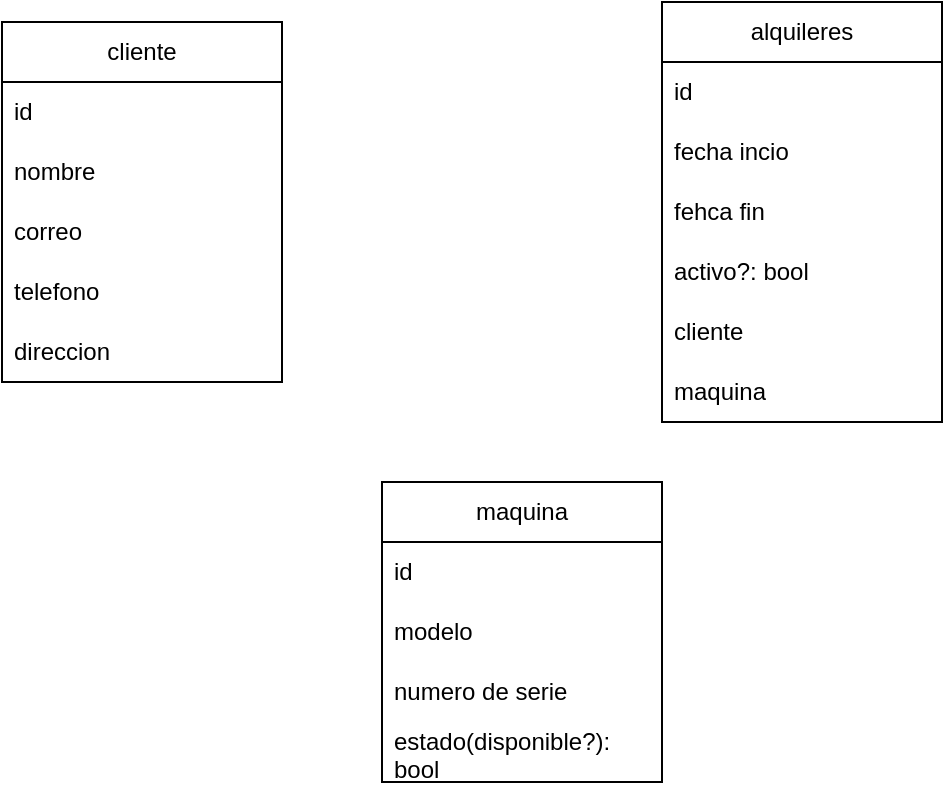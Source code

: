 <mxfile version="24.7.17" pages="2">
  <diagram id="85Qs7Oj1r4-N9dxklP_D" name="concept">
    <mxGraphModel dx="1434" dy="836" grid="1" gridSize="10" guides="1" tooltips="1" connect="1" arrows="1" fold="1" page="1" pageScale="1" pageWidth="827" pageHeight="1169" math="0" shadow="0">
      <root>
        <mxCell id="0" />
        <mxCell id="1" parent="0" />
        <mxCell id="wAeUGZRlJtKa3pA3XOyw-1" value="cliente" style="swimlane;fontStyle=0;childLayout=stackLayout;horizontal=1;startSize=30;horizontalStack=0;resizeParent=1;resizeParentMax=0;resizeLast=0;collapsible=1;marginBottom=0;whiteSpace=wrap;html=1;" parent="1" vertex="1">
          <mxGeometry x="40" y="180" width="140" height="180" as="geometry" />
        </mxCell>
        <mxCell id="wAeUGZRlJtKa3pA3XOyw-2" value="id" style="text;strokeColor=none;fillColor=none;align=left;verticalAlign=middle;spacingLeft=4;spacingRight=4;overflow=hidden;points=[[0,0.5],[1,0.5]];portConstraint=eastwest;rotatable=0;whiteSpace=wrap;html=1;" parent="wAeUGZRlJtKa3pA3XOyw-1" vertex="1">
          <mxGeometry y="30" width="140" height="30" as="geometry" />
        </mxCell>
        <mxCell id="wAeUGZRlJtKa3pA3XOyw-3" value="nombre" style="text;strokeColor=none;fillColor=none;align=left;verticalAlign=middle;spacingLeft=4;spacingRight=4;overflow=hidden;points=[[0,0.5],[1,0.5]];portConstraint=eastwest;rotatable=0;whiteSpace=wrap;html=1;" parent="wAeUGZRlJtKa3pA3XOyw-1" vertex="1">
          <mxGeometry y="60" width="140" height="30" as="geometry" />
        </mxCell>
        <mxCell id="wAeUGZRlJtKa3pA3XOyw-6" value="correo" style="text;strokeColor=none;fillColor=none;align=left;verticalAlign=middle;spacingLeft=4;spacingRight=4;overflow=hidden;points=[[0,0.5],[1,0.5]];portConstraint=eastwest;rotatable=0;whiteSpace=wrap;html=1;" parent="wAeUGZRlJtKa3pA3XOyw-1" vertex="1">
          <mxGeometry y="90" width="140" height="30" as="geometry" />
        </mxCell>
        <mxCell id="wAeUGZRlJtKa3pA3XOyw-7" value="telefono" style="text;strokeColor=none;fillColor=none;align=left;verticalAlign=middle;spacingLeft=4;spacingRight=4;overflow=hidden;points=[[0,0.5],[1,0.5]];portConstraint=eastwest;rotatable=0;whiteSpace=wrap;html=1;" parent="wAeUGZRlJtKa3pA3XOyw-1" vertex="1">
          <mxGeometry y="120" width="140" height="30" as="geometry" />
        </mxCell>
        <mxCell id="wAeUGZRlJtKa3pA3XOyw-4" value="direccion" style="text;strokeColor=none;fillColor=none;align=left;verticalAlign=middle;spacingLeft=4;spacingRight=4;overflow=hidden;points=[[0,0.5],[1,0.5]];portConstraint=eastwest;rotatable=0;whiteSpace=wrap;html=1;" parent="wAeUGZRlJtKa3pA3XOyw-1" vertex="1">
          <mxGeometry y="150" width="140" height="30" as="geometry" />
        </mxCell>
        <mxCell id="wAeUGZRlJtKa3pA3XOyw-8" value="maquina" style="swimlane;fontStyle=0;childLayout=stackLayout;horizontal=1;startSize=30;horizontalStack=0;resizeParent=1;resizeParentMax=0;resizeLast=0;collapsible=1;marginBottom=0;whiteSpace=wrap;html=1;" parent="1" vertex="1">
          <mxGeometry x="230" y="410" width="140" height="150" as="geometry" />
        </mxCell>
        <mxCell id="wAeUGZRlJtKa3pA3XOyw-10" value="id" style="text;strokeColor=none;fillColor=none;align=left;verticalAlign=middle;spacingLeft=4;spacingRight=4;overflow=hidden;points=[[0,0.5],[1,0.5]];portConstraint=eastwest;rotatable=0;whiteSpace=wrap;html=1;" parent="wAeUGZRlJtKa3pA3XOyw-8" vertex="1">
          <mxGeometry y="30" width="140" height="30" as="geometry" />
        </mxCell>
        <mxCell id="wAeUGZRlJtKa3pA3XOyw-9" value="modelo" style="text;strokeColor=none;fillColor=none;align=left;verticalAlign=middle;spacingLeft=4;spacingRight=4;overflow=hidden;points=[[0,0.5],[1,0.5]];portConstraint=eastwest;rotatable=0;whiteSpace=wrap;html=1;" parent="wAeUGZRlJtKa3pA3XOyw-8" vertex="1">
          <mxGeometry y="60" width="140" height="30" as="geometry" />
        </mxCell>
        <mxCell id="wAeUGZRlJtKa3pA3XOyw-11" value="numero de serie" style="text;strokeColor=none;fillColor=none;align=left;verticalAlign=middle;spacingLeft=4;spacingRight=4;overflow=hidden;points=[[0,0.5],[1,0.5]];portConstraint=eastwest;rotatable=0;whiteSpace=wrap;html=1;" parent="wAeUGZRlJtKa3pA3XOyw-8" vertex="1">
          <mxGeometry y="90" width="140" height="30" as="geometry" />
        </mxCell>
        <mxCell id="wAeUGZRlJtKa3pA3XOyw-12" value="estado(disponible?): bool" style="text;strokeColor=none;fillColor=none;align=left;verticalAlign=middle;spacingLeft=4;spacingRight=4;overflow=hidden;points=[[0,0.5],[1,0.5]];portConstraint=eastwest;rotatable=0;whiteSpace=wrap;html=1;" parent="wAeUGZRlJtKa3pA3XOyw-8" vertex="1">
          <mxGeometry y="120" width="140" height="30" as="geometry" />
        </mxCell>
        <mxCell id="wAeUGZRlJtKa3pA3XOyw-13" value="alquileres" style="swimlane;fontStyle=0;childLayout=stackLayout;horizontal=1;startSize=30;horizontalStack=0;resizeParent=1;resizeParentMax=0;resizeLast=0;collapsible=1;marginBottom=0;whiteSpace=wrap;html=1;" parent="1" vertex="1">
          <mxGeometry x="370" y="170" width="140" height="210" as="geometry" />
        </mxCell>
        <mxCell id="wAeUGZRlJtKa3pA3XOyw-14" value="id" style="text;strokeColor=none;fillColor=none;align=left;verticalAlign=middle;spacingLeft=4;spacingRight=4;overflow=hidden;points=[[0,0.5],[1,0.5]];portConstraint=eastwest;rotatable=0;whiteSpace=wrap;html=1;" parent="wAeUGZRlJtKa3pA3XOyw-13" vertex="1">
          <mxGeometry y="30" width="140" height="30" as="geometry" />
        </mxCell>
        <mxCell id="wAeUGZRlJtKa3pA3XOyw-15" value="fecha incio" style="text;strokeColor=none;fillColor=none;align=left;verticalAlign=middle;spacingLeft=4;spacingRight=4;overflow=hidden;points=[[0,0.5],[1,0.5]];portConstraint=eastwest;rotatable=0;whiteSpace=wrap;html=1;" parent="wAeUGZRlJtKa3pA3XOyw-13" vertex="1">
          <mxGeometry y="60" width="140" height="30" as="geometry" />
        </mxCell>
        <mxCell id="wAeUGZRlJtKa3pA3XOyw-16" value="fehca fin" style="text;strokeColor=none;fillColor=none;align=left;verticalAlign=middle;spacingLeft=4;spacingRight=4;overflow=hidden;points=[[0,0.5],[1,0.5]];portConstraint=eastwest;rotatable=0;whiteSpace=wrap;html=1;" parent="wAeUGZRlJtKa3pA3XOyw-13" vertex="1">
          <mxGeometry y="90" width="140" height="30" as="geometry" />
        </mxCell>
        <mxCell id="wAeUGZRlJtKa3pA3XOyw-17" value="activo?: bool" style="text;strokeColor=none;fillColor=none;align=left;verticalAlign=middle;spacingLeft=4;spacingRight=4;overflow=hidden;points=[[0,0.5],[1,0.5]];portConstraint=eastwest;rotatable=0;whiteSpace=wrap;html=1;" parent="wAeUGZRlJtKa3pA3XOyw-13" vertex="1">
          <mxGeometry y="120" width="140" height="30" as="geometry" />
        </mxCell>
        <mxCell id="gxYWhkmnWq7HNp0WF8Wh-1" value="cliente" style="text;strokeColor=none;fillColor=none;align=left;verticalAlign=middle;spacingLeft=4;spacingRight=4;overflow=hidden;points=[[0,0.5],[1,0.5]];portConstraint=eastwest;rotatable=0;whiteSpace=wrap;html=1;" parent="wAeUGZRlJtKa3pA3XOyw-13" vertex="1">
          <mxGeometry y="150" width="140" height="30" as="geometry" />
        </mxCell>
        <mxCell id="gxYWhkmnWq7HNp0WF8Wh-2" value="maquina" style="text;strokeColor=none;fillColor=none;align=left;verticalAlign=middle;spacingLeft=4;spacingRight=4;overflow=hidden;points=[[0,0.5],[1,0.5]];portConstraint=eastwest;rotatable=0;whiteSpace=wrap;html=1;" parent="wAeUGZRlJtKa3pA3XOyw-13" vertex="1">
          <mxGeometry y="180" width="140" height="30" as="geometry" />
        </mxCell>
      </root>
    </mxGraphModel>
  </diagram>
  <diagram name="ER" id="xEFXrKdFXTjwjP7BNIGI">
    <mxGraphModel dx="1434" dy="836" grid="1" gridSize="10" guides="1" tooltips="1" connect="1" arrows="1" fold="1" page="1" pageScale="1" pageWidth="827" pageHeight="1169" math="0" shadow="0">
      <root>
        <mxCell id="0" />
        <mxCell id="1" parent="0" />
        <mxCell id="rBJrz6XOcrO4iMCXBuOI-1" value="clients" style="shape=table;startSize=30;container=1;collapsible=1;childLayout=tableLayout;fixedRows=1;rowLines=0;fontStyle=1;align=center;resizeLast=1;html=1;" parent="1" vertex="1">
          <mxGeometry x="60" y="150" width="320" height="180" as="geometry" />
        </mxCell>
        <mxCell id="rBJrz6XOcrO4iMCXBuOI-2" value="" style="shape=tableRow;horizontal=0;startSize=0;swimlaneHead=0;swimlaneBody=0;fillColor=none;collapsible=0;dropTarget=0;points=[[0,0.5],[1,0.5]];portConstraint=eastwest;top=0;left=0;right=0;bottom=1;" parent="rBJrz6XOcrO4iMCXBuOI-1" vertex="1">
          <mxGeometry y="30" width="320" height="30" as="geometry" />
        </mxCell>
        <mxCell id="rBJrz6XOcrO4iMCXBuOI-3" value="PK" style="shape=partialRectangle;connectable=0;fillColor=none;top=0;left=0;bottom=0;right=0;fontStyle=1;overflow=hidden;whiteSpace=wrap;html=1;" parent="rBJrz6XOcrO4iMCXBuOI-2" vertex="1">
          <mxGeometry width="30" height="30" as="geometry">
            <mxRectangle width="30" height="30" as="alternateBounds" />
          </mxGeometry>
        </mxCell>
        <mxCell id="rBJrz6XOcrO4iMCXBuOI-4" value="id : UNSIGNED INT UNIQUE NOTNULL" style="shape=partialRectangle;connectable=0;fillColor=none;top=0;left=0;bottom=0;right=0;align=left;spacingLeft=6;fontStyle=5;overflow=hidden;whiteSpace=wrap;html=1;" parent="rBJrz6XOcrO4iMCXBuOI-2" vertex="1">
          <mxGeometry x="30" width="290" height="30" as="geometry">
            <mxRectangle width="290" height="30" as="alternateBounds" />
          </mxGeometry>
        </mxCell>
        <mxCell id="rBJrz6XOcrO4iMCXBuOI-5" value="" style="shape=tableRow;horizontal=0;startSize=0;swimlaneHead=0;swimlaneBody=0;fillColor=none;collapsible=0;dropTarget=0;points=[[0,0.5],[1,0.5]];portConstraint=eastwest;top=0;left=0;right=0;bottom=0;" parent="rBJrz6XOcrO4iMCXBuOI-1" vertex="1">
          <mxGeometry y="60" width="320" height="30" as="geometry" />
        </mxCell>
        <mxCell id="rBJrz6XOcrO4iMCXBuOI-6" value="" style="shape=partialRectangle;connectable=0;fillColor=none;top=0;left=0;bottom=0;right=0;editable=1;overflow=hidden;whiteSpace=wrap;html=1;" parent="rBJrz6XOcrO4iMCXBuOI-5" vertex="1">
          <mxGeometry width="30" height="30" as="geometry">
            <mxRectangle width="30" height="30" as="alternateBounds" />
          </mxGeometry>
        </mxCell>
        <mxCell id="rBJrz6XOcrO4iMCXBuOI-7" value="name: VARCHAR(255)" style="shape=partialRectangle;connectable=0;fillColor=none;top=0;left=0;bottom=0;right=0;align=left;spacingLeft=6;overflow=hidden;whiteSpace=wrap;html=1;" parent="rBJrz6XOcrO4iMCXBuOI-5" vertex="1">
          <mxGeometry x="30" width="290" height="30" as="geometry">
            <mxRectangle width="290" height="30" as="alternateBounds" />
          </mxGeometry>
        </mxCell>
        <mxCell id="zO1HgJrgr9DRvpytnJjN-20" value="" style="shape=tableRow;horizontal=0;startSize=0;swimlaneHead=0;swimlaneBody=0;fillColor=none;collapsible=0;dropTarget=0;points=[[0,0.5],[1,0.5]];portConstraint=eastwest;top=0;left=0;right=0;bottom=0;" parent="rBJrz6XOcrO4iMCXBuOI-1" vertex="1">
          <mxGeometry y="90" width="320" height="30" as="geometry" />
        </mxCell>
        <mxCell id="zO1HgJrgr9DRvpytnJjN-21" value="" style="shape=partialRectangle;connectable=0;fillColor=none;top=0;left=0;bottom=0;right=0;editable=1;overflow=hidden;whiteSpace=wrap;html=1;" parent="zO1HgJrgr9DRvpytnJjN-20" vertex="1">
          <mxGeometry width="30" height="30" as="geometry">
            <mxRectangle width="30" height="30" as="alternateBounds" />
          </mxGeometry>
        </mxCell>
        <mxCell id="zO1HgJrgr9DRvpytnJjN-22" value="last_name: VARCHAR(255)" style="shape=partialRectangle;connectable=0;fillColor=none;top=0;left=0;bottom=0;right=0;align=left;spacingLeft=6;overflow=hidden;whiteSpace=wrap;html=1;" parent="zO1HgJrgr9DRvpytnJjN-20" vertex="1">
          <mxGeometry x="30" width="290" height="30" as="geometry">
            <mxRectangle width="290" height="30" as="alternateBounds" />
          </mxGeometry>
        </mxCell>
        <mxCell id="rBJrz6XOcrO4iMCXBuOI-8" value="" style="shape=tableRow;horizontal=0;startSize=0;swimlaneHead=0;swimlaneBody=0;fillColor=none;collapsible=0;dropTarget=0;points=[[0,0.5],[1,0.5]];portConstraint=eastwest;top=0;left=0;right=0;bottom=0;" parent="rBJrz6XOcrO4iMCXBuOI-1" vertex="1">
          <mxGeometry y="120" width="320" height="30" as="geometry" />
        </mxCell>
        <mxCell id="rBJrz6XOcrO4iMCXBuOI-9" value="" style="shape=partialRectangle;connectable=0;fillColor=none;top=0;left=0;bottom=0;right=0;editable=1;overflow=hidden;whiteSpace=wrap;html=1;" parent="rBJrz6XOcrO4iMCXBuOI-8" vertex="1">
          <mxGeometry width="30" height="30" as="geometry">
            <mxRectangle width="30" height="30" as="alternateBounds" />
          </mxGeometry>
        </mxCell>
        <mxCell id="rBJrz6XOcrO4iMCXBuOI-10" value="email:&amp;nbsp;&amp;nbsp;VARCHAR(255) UNIQUE" style="shape=partialRectangle;connectable=0;fillColor=none;top=0;left=0;bottom=0;right=0;align=left;spacingLeft=6;overflow=hidden;whiteSpace=wrap;html=1;" parent="rBJrz6XOcrO4iMCXBuOI-8" vertex="1">
          <mxGeometry x="30" width="290" height="30" as="geometry">
            <mxRectangle width="290" height="30" as="alternateBounds" />
          </mxGeometry>
        </mxCell>
        <mxCell id="rBJrz6XOcrO4iMCXBuOI-11" value="" style="shape=tableRow;horizontal=0;startSize=0;swimlaneHead=0;swimlaneBody=0;fillColor=none;collapsible=0;dropTarget=0;points=[[0,0.5],[1,0.5]];portConstraint=eastwest;top=0;left=0;right=0;bottom=0;" parent="rBJrz6XOcrO4iMCXBuOI-1" vertex="1">
          <mxGeometry y="150" width="320" height="30" as="geometry" />
        </mxCell>
        <mxCell id="rBJrz6XOcrO4iMCXBuOI-12" value="" style="shape=partialRectangle;connectable=0;fillColor=none;top=0;left=0;bottom=0;right=0;editable=1;overflow=hidden;whiteSpace=wrap;html=1;" parent="rBJrz6XOcrO4iMCXBuOI-11" vertex="1">
          <mxGeometry width="30" height="30" as="geometry">
            <mxRectangle width="30" height="30" as="alternateBounds" />
          </mxGeometry>
        </mxCell>
        <mxCell id="rBJrz6XOcrO4iMCXBuOI-13" value="dir: VARCHAR(255)" style="shape=partialRectangle;connectable=0;fillColor=none;top=0;left=0;bottom=0;right=0;align=left;spacingLeft=6;overflow=hidden;whiteSpace=wrap;html=1;" parent="rBJrz6XOcrO4iMCXBuOI-11" vertex="1">
          <mxGeometry x="30" width="290" height="30" as="geometry">
            <mxRectangle width="290" height="30" as="alternateBounds" />
          </mxGeometry>
        </mxCell>
        <mxCell id="zO1HgJrgr9DRvpytnJjN-29" value="machines" style="shape=table;startSize=30;container=1;collapsible=1;childLayout=tableLayout;fixedRows=1;rowLines=0;fontStyle=1;align=center;resizeLast=1;html=1;" parent="1" vertex="1">
          <mxGeometry x="60" y="460" width="320" height="150" as="geometry" />
        </mxCell>
        <mxCell id="zO1HgJrgr9DRvpytnJjN-30" value="" style="shape=tableRow;horizontal=0;startSize=0;swimlaneHead=0;swimlaneBody=0;fillColor=none;collapsible=0;dropTarget=0;points=[[0,0.5],[1,0.5]];portConstraint=eastwest;top=0;left=0;right=0;bottom=1;" parent="zO1HgJrgr9DRvpytnJjN-29" vertex="1">
          <mxGeometry y="30" width="320" height="30" as="geometry" />
        </mxCell>
        <mxCell id="zO1HgJrgr9DRvpytnJjN-31" value="PK" style="shape=partialRectangle;connectable=0;fillColor=none;top=0;left=0;bottom=0;right=0;fontStyle=1;overflow=hidden;whiteSpace=wrap;html=1;" parent="zO1HgJrgr9DRvpytnJjN-30" vertex="1">
          <mxGeometry width="30" height="30" as="geometry">
            <mxRectangle width="30" height="30" as="alternateBounds" />
          </mxGeometry>
        </mxCell>
        <mxCell id="zO1HgJrgr9DRvpytnJjN-32" value="id : UNSIGNED INT UNIQUE NOTNULL" style="shape=partialRectangle;connectable=0;fillColor=none;top=0;left=0;bottom=0;right=0;align=left;spacingLeft=6;fontStyle=5;overflow=hidden;whiteSpace=wrap;html=1;" parent="zO1HgJrgr9DRvpytnJjN-30" vertex="1">
          <mxGeometry x="30" width="290" height="30" as="geometry">
            <mxRectangle width="290" height="30" as="alternateBounds" />
          </mxGeometry>
        </mxCell>
        <mxCell id="zO1HgJrgr9DRvpytnJjN-33" value="" style="shape=tableRow;horizontal=0;startSize=0;swimlaneHead=0;swimlaneBody=0;fillColor=none;collapsible=0;dropTarget=0;points=[[0,0.5],[1,0.5]];portConstraint=eastwest;top=0;left=0;right=0;bottom=0;" parent="zO1HgJrgr9DRvpytnJjN-29" vertex="1">
          <mxGeometry y="60" width="320" height="30" as="geometry" />
        </mxCell>
        <mxCell id="zO1HgJrgr9DRvpytnJjN-34" value="" style="shape=partialRectangle;connectable=0;fillColor=none;top=0;left=0;bottom=0;right=0;editable=1;overflow=hidden;whiteSpace=wrap;html=1;" parent="zO1HgJrgr9DRvpytnJjN-33" vertex="1">
          <mxGeometry width="30" height="30" as="geometry">
            <mxRectangle width="30" height="30" as="alternateBounds" />
          </mxGeometry>
        </mxCell>
        <mxCell id="zO1HgJrgr9DRvpytnJjN-35" value="model: VARCHAR(255)" style="shape=partialRectangle;connectable=0;fillColor=none;top=0;left=0;bottom=0;right=0;align=left;spacingLeft=6;overflow=hidden;whiteSpace=wrap;html=1;" parent="zO1HgJrgr9DRvpytnJjN-33" vertex="1">
          <mxGeometry x="30" width="290" height="30" as="geometry">
            <mxRectangle width="290" height="30" as="alternateBounds" />
          </mxGeometry>
        </mxCell>
        <mxCell id="zO1HgJrgr9DRvpytnJjN-36" value="" style="shape=tableRow;horizontal=0;startSize=0;swimlaneHead=0;swimlaneBody=0;fillColor=none;collapsible=0;dropTarget=0;points=[[0,0.5],[1,0.5]];portConstraint=eastwest;top=0;left=0;right=0;bottom=0;" parent="zO1HgJrgr9DRvpytnJjN-29" vertex="1">
          <mxGeometry y="90" width="320" height="30" as="geometry" />
        </mxCell>
        <mxCell id="zO1HgJrgr9DRvpytnJjN-37" value="" style="shape=partialRectangle;connectable=0;fillColor=none;top=0;left=0;bottom=0;right=0;editable=1;overflow=hidden;whiteSpace=wrap;html=1;" parent="zO1HgJrgr9DRvpytnJjN-36" vertex="1">
          <mxGeometry width="30" height="30" as="geometry">
            <mxRectangle width="30" height="30" as="alternateBounds" />
          </mxGeometry>
        </mxCell>
        <mxCell id="zO1HgJrgr9DRvpytnJjN-38" value="sn:VARCHAR(255) UNIQUE" style="shape=partialRectangle;connectable=0;fillColor=none;top=0;left=0;bottom=0;right=0;align=left;spacingLeft=6;overflow=hidden;whiteSpace=wrap;html=1;" parent="zO1HgJrgr9DRvpytnJjN-36" vertex="1">
          <mxGeometry x="30" width="290" height="30" as="geometry">
            <mxRectangle width="290" height="30" as="alternateBounds" />
          </mxGeometry>
        </mxCell>
        <mxCell id="zO1HgJrgr9DRvpytnJjN-39" value="" style="shape=tableRow;horizontal=0;startSize=0;swimlaneHead=0;swimlaneBody=0;fillColor=none;collapsible=0;dropTarget=0;points=[[0,0.5],[1,0.5]];portConstraint=eastwest;top=0;left=0;right=0;bottom=0;" parent="zO1HgJrgr9DRvpytnJjN-29" vertex="1">
          <mxGeometry y="120" width="320" height="30" as="geometry" />
        </mxCell>
        <mxCell id="zO1HgJrgr9DRvpytnJjN-40" value="" style="shape=partialRectangle;connectable=0;fillColor=none;top=0;left=0;bottom=0;right=0;editable=1;overflow=hidden;whiteSpace=wrap;html=1;" parent="zO1HgJrgr9DRvpytnJjN-39" vertex="1">
          <mxGeometry width="30" height="30" as="geometry">
            <mxRectangle width="30" height="30" as="alternateBounds" />
          </mxGeometry>
        </mxCell>
        <mxCell id="zO1HgJrgr9DRvpytnJjN-41" value="state: boolean" style="shape=partialRectangle;connectable=0;fillColor=none;top=0;left=0;bottom=0;right=0;align=left;spacingLeft=6;overflow=hidden;whiteSpace=wrap;html=1;" parent="zO1HgJrgr9DRvpytnJjN-39" vertex="1">
          <mxGeometry x="30" width="290" height="30" as="geometry">
            <mxRectangle width="290" height="30" as="alternateBounds" />
          </mxGeometry>
        </mxCell>
        <mxCell id="zO1HgJrgr9DRvpytnJjN-45" value="rentals" style="shape=table;startSize=30;container=1;collapsible=1;childLayout=tableLayout;fixedRows=1;rowLines=0;fontStyle=1;align=center;resizeLast=1;html=1;" parent="1" vertex="1">
          <mxGeometry x="450" y="270" width="320" height="210" as="geometry" />
        </mxCell>
        <mxCell id="zO1HgJrgr9DRvpytnJjN-46" value="" style="shape=tableRow;horizontal=0;startSize=0;swimlaneHead=0;swimlaneBody=0;fillColor=none;collapsible=0;dropTarget=0;points=[[0,0.5],[1,0.5]];portConstraint=eastwest;top=0;left=0;right=0;bottom=1;" parent="zO1HgJrgr9DRvpytnJjN-45" vertex="1">
          <mxGeometry y="30" width="320" height="30" as="geometry" />
        </mxCell>
        <mxCell id="zO1HgJrgr9DRvpytnJjN-47" value="PK" style="shape=partialRectangle;connectable=0;fillColor=none;top=0;left=0;bottom=0;right=0;fontStyle=1;overflow=hidden;whiteSpace=wrap;html=1;" parent="zO1HgJrgr9DRvpytnJjN-46" vertex="1">
          <mxGeometry width="30" height="30" as="geometry">
            <mxRectangle width="30" height="30" as="alternateBounds" />
          </mxGeometry>
        </mxCell>
        <mxCell id="zO1HgJrgr9DRvpytnJjN-48" value="id : UNSIGNED INT UNIQUE NOTNULL" style="shape=partialRectangle;connectable=0;fillColor=none;top=0;left=0;bottom=0;right=0;align=left;spacingLeft=6;fontStyle=5;overflow=hidden;whiteSpace=wrap;html=1;" parent="zO1HgJrgr9DRvpytnJjN-46" vertex="1">
          <mxGeometry x="30" width="290" height="30" as="geometry">
            <mxRectangle width="290" height="30" as="alternateBounds" />
          </mxGeometry>
        </mxCell>
        <mxCell id="zO1HgJrgr9DRvpytnJjN-49" value="" style="shape=tableRow;horizontal=0;startSize=0;swimlaneHead=0;swimlaneBody=0;fillColor=none;collapsible=0;dropTarget=0;points=[[0,0.5],[1,0.5]];portConstraint=eastwest;top=0;left=0;right=0;bottom=0;" parent="zO1HgJrgr9DRvpytnJjN-45" vertex="1">
          <mxGeometry y="60" width="320" height="30" as="geometry" />
        </mxCell>
        <mxCell id="zO1HgJrgr9DRvpytnJjN-50" value="" style="shape=partialRectangle;connectable=0;fillColor=none;top=0;left=0;bottom=0;right=0;editable=1;overflow=hidden;whiteSpace=wrap;html=1;" parent="zO1HgJrgr9DRvpytnJjN-49" vertex="1">
          <mxGeometry width="30" height="30" as="geometry">
            <mxRectangle width="30" height="30" as="alternateBounds" />
          </mxGeometry>
        </mxCell>
        <mxCell id="zO1HgJrgr9DRvpytnJjN-51" value="start_date: DATE" style="shape=partialRectangle;connectable=0;fillColor=none;top=0;left=0;bottom=0;right=0;align=left;spacingLeft=6;overflow=hidden;whiteSpace=wrap;html=1;" parent="zO1HgJrgr9DRvpytnJjN-49" vertex="1">
          <mxGeometry x="30" width="290" height="30" as="geometry">
            <mxRectangle width="290" height="30" as="alternateBounds" />
          </mxGeometry>
        </mxCell>
        <mxCell id="zO1HgJrgr9DRvpytnJjN-61" value="" style="shape=tableRow;horizontal=0;startSize=0;swimlaneHead=0;swimlaneBody=0;fillColor=none;collapsible=0;dropTarget=0;points=[[0,0.5],[1,0.5]];portConstraint=eastwest;top=0;left=0;right=0;bottom=0;" parent="zO1HgJrgr9DRvpytnJjN-45" vertex="1">
          <mxGeometry y="90" width="320" height="30" as="geometry" />
        </mxCell>
        <mxCell id="zO1HgJrgr9DRvpytnJjN-62" value="" style="shape=partialRectangle;connectable=0;fillColor=none;top=0;left=0;bottom=0;right=0;editable=1;overflow=hidden;whiteSpace=wrap;html=1;" parent="zO1HgJrgr9DRvpytnJjN-61" vertex="1">
          <mxGeometry width="30" height="30" as="geometry">
            <mxRectangle width="30" height="30" as="alternateBounds" />
          </mxGeometry>
        </mxCell>
        <mxCell id="zO1HgJrgr9DRvpytnJjN-63" value="end_date: DATE" style="shape=partialRectangle;connectable=0;fillColor=none;top=0;left=0;bottom=0;right=0;align=left;spacingLeft=6;overflow=hidden;whiteSpace=wrap;html=1;" parent="zO1HgJrgr9DRvpytnJjN-61" vertex="1">
          <mxGeometry x="30" width="290" height="30" as="geometry">
            <mxRectangle width="290" height="30" as="alternateBounds" />
          </mxGeometry>
        </mxCell>
        <mxCell id="zO1HgJrgr9DRvpytnJjN-52" value="" style="shape=tableRow;horizontal=0;startSize=0;swimlaneHead=0;swimlaneBody=0;fillColor=none;collapsible=0;dropTarget=0;points=[[0,0.5],[1,0.5]];portConstraint=eastwest;top=0;left=0;right=0;bottom=0;" parent="zO1HgJrgr9DRvpytnJjN-45" vertex="1">
          <mxGeometry y="120" width="320" height="30" as="geometry" />
        </mxCell>
        <mxCell id="zO1HgJrgr9DRvpytnJjN-53" value="" style="shape=partialRectangle;connectable=0;fillColor=none;top=0;left=0;bottom=0;right=0;editable=1;overflow=hidden;whiteSpace=wrap;html=1;" parent="zO1HgJrgr9DRvpytnJjN-52" vertex="1">
          <mxGeometry width="30" height="30" as="geometry">
            <mxRectangle width="30" height="30" as="alternateBounds" />
          </mxGeometry>
        </mxCell>
        <mxCell id="zO1HgJrgr9DRvpytnJjN-54" value="state: BOOLEAN" style="shape=partialRectangle;connectable=0;fillColor=none;top=0;left=0;bottom=0;right=0;align=left;spacingLeft=6;overflow=hidden;whiteSpace=wrap;html=1;" parent="zO1HgJrgr9DRvpytnJjN-52" vertex="1">
          <mxGeometry x="30" width="290" height="30" as="geometry">
            <mxRectangle width="290" height="30" as="alternateBounds" />
          </mxGeometry>
        </mxCell>
        <mxCell id="zO1HgJrgr9DRvpytnJjN-55" value="" style="shape=tableRow;horizontal=0;startSize=0;swimlaneHead=0;swimlaneBody=0;fillColor=none;collapsible=0;dropTarget=0;points=[[0,0.5],[1,0.5]];portConstraint=eastwest;top=0;left=0;right=0;bottom=0;" parent="zO1HgJrgr9DRvpytnJjN-45" vertex="1">
          <mxGeometry y="150" width="320" height="30" as="geometry" />
        </mxCell>
        <mxCell id="zO1HgJrgr9DRvpytnJjN-56" value="" style="shape=partialRectangle;connectable=0;fillColor=none;top=0;left=0;bottom=0;right=0;editable=1;overflow=hidden;whiteSpace=wrap;html=1;" parent="zO1HgJrgr9DRvpytnJjN-55" vertex="1">
          <mxGeometry width="30" height="30" as="geometry">
            <mxRectangle width="30" height="30" as="alternateBounds" />
          </mxGeometry>
        </mxCell>
        <mxCell id="zO1HgJrgr9DRvpytnJjN-57" value="id_client: UNSIGNED INT" style="shape=partialRectangle;connectable=0;fillColor=none;top=0;left=0;bottom=0;right=0;align=left;spacingLeft=6;overflow=hidden;whiteSpace=wrap;html=1;" parent="zO1HgJrgr9DRvpytnJjN-55" vertex="1">
          <mxGeometry x="30" width="290" height="30" as="geometry">
            <mxRectangle width="290" height="30" as="alternateBounds" />
          </mxGeometry>
        </mxCell>
        <mxCell id="zO1HgJrgr9DRvpytnJjN-58" value="" style="shape=tableRow;horizontal=0;startSize=0;swimlaneHead=0;swimlaneBody=0;fillColor=none;collapsible=0;dropTarget=0;points=[[0,0.5],[1,0.5]];portConstraint=eastwest;top=0;left=0;right=0;bottom=0;" parent="zO1HgJrgr9DRvpytnJjN-45" vertex="1">
          <mxGeometry y="180" width="320" height="30" as="geometry" />
        </mxCell>
        <mxCell id="zO1HgJrgr9DRvpytnJjN-59" value="" style="shape=partialRectangle;connectable=0;fillColor=none;top=0;left=0;bottom=0;right=0;editable=1;overflow=hidden;whiteSpace=wrap;html=1;" parent="zO1HgJrgr9DRvpytnJjN-58" vertex="1">
          <mxGeometry width="30" height="30" as="geometry">
            <mxRectangle width="30" height="30" as="alternateBounds" />
          </mxGeometry>
        </mxCell>
        <mxCell id="zO1HgJrgr9DRvpytnJjN-60" value="id_machine UNSIGNED INT" style="shape=partialRectangle;connectable=0;fillColor=none;top=0;left=0;bottom=0;right=0;align=left;spacingLeft=6;overflow=hidden;whiteSpace=wrap;html=1;" parent="zO1HgJrgr9DRvpytnJjN-58" vertex="1">
          <mxGeometry x="30" width="290" height="30" as="geometry">
            <mxRectangle width="290" height="30" as="alternateBounds" />
          </mxGeometry>
        </mxCell>
        <mxCell id="zO1HgJrgr9DRvpytnJjN-64" value="" style="edgeStyle=entityRelationEdgeStyle;fontSize=12;html=1;endArrow=ERoneToMany;rounded=0;exitX=1;exitY=0.5;exitDx=0;exitDy=0;entryX=0;entryY=0.5;entryDx=0;entryDy=0;startArrow=ERone;startFill=0;endFill=0;" parent="1" source="zO1HgJrgr9DRvpytnJjN-30" target="zO1HgJrgr9DRvpytnJjN-58" edge="1">
          <mxGeometry width="100" height="100" relative="1" as="geometry">
            <mxPoint x="570" y="500" as="sourcePoint" />
            <mxPoint x="670" y="400" as="targetPoint" />
          </mxGeometry>
        </mxCell>
        <mxCell id="zO1HgJrgr9DRvpytnJjN-65" value="" style="edgeStyle=entityRelationEdgeStyle;fontSize=12;html=1;endArrow=ERoneToMany;rounded=0;exitX=1;exitY=0.5;exitDx=0;exitDy=0;entryX=0;entryY=0.5;entryDx=0;entryDy=0;startArrow=ERone;startFill=0;endFill=0;" parent="1" source="rBJrz6XOcrO4iMCXBuOI-2" target="zO1HgJrgr9DRvpytnJjN-55" edge="1">
          <mxGeometry width="100" height="100" relative="1" as="geometry">
            <mxPoint x="390" y="435" as="sourcePoint" />
            <mxPoint x="460" y="475" as="targetPoint" />
          </mxGeometry>
        </mxCell>
      </root>
    </mxGraphModel>
  </diagram>
</mxfile>
